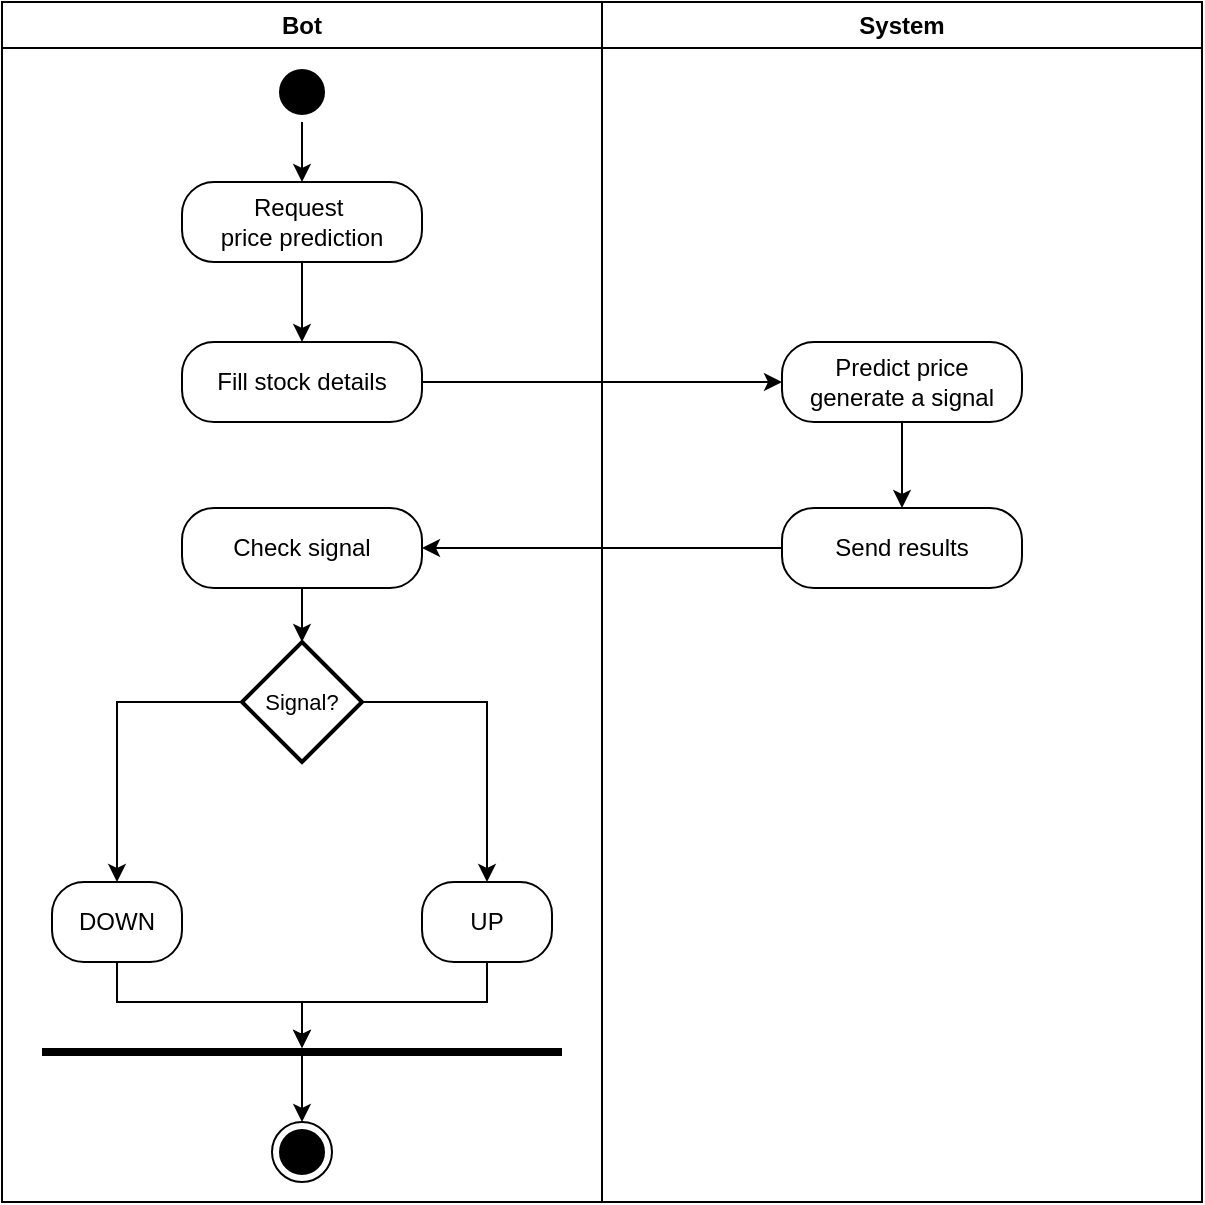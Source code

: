 <mxfile version="24.8.6">
  <diagram name="Page-1" id="e7e014a7-5840-1c2e-5031-d8a46d1fe8dd">
    <mxGraphModel dx="954" dy="626" grid="1" gridSize="10" guides="1" tooltips="1" connect="1" arrows="1" fold="1" page="1" pageScale="1" pageWidth="1169" pageHeight="826" background="none" math="0" shadow="0">
      <root>
        <mxCell id="0" />
        <mxCell id="1" parent="0" />
        <mxCell id="2" value="Bot" style="swimlane;whiteSpace=wrap;strokeColor=default;" parent="1" vertex="1">
          <mxGeometry x="300" y="120" width="300" height="600" as="geometry" />
        </mxCell>
        <mxCell id="5" value="" style="ellipse;shape=startState;fillColor=#000000;strokeColor=default;" parent="2" vertex="1">
          <mxGeometry x="135" y="30" width="30" height="30" as="geometry" />
        </mxCell>
        <mxCell id="dX1tPgIVMrB4nz6N0DZW-41" value="Request&amp;nbsp;&lt;div&gt;price prediction&lt;/div&gt;" style="rounded=1;whiteSpace=wrap;html=1;arcSize=40;fontColor=#000000;fillColor=#FFFFFF;strokeColor=#000000;shadow=0;" parent="2" vertex="1">
          <mxGeometry x="90" y="90" width="120" height="40" as="geometry" />
        </mxCell>
        <mxCell id="dX1tPgIVMrB4nz6N0DZW-43" value="&lt;div&gt;Fill stock details&lt;/div&gt;" style="rounded=1;whiteSpace=wrap;html=1;arcSize=40;fontColor=#000000;fillColor=#FFFFFF;strokeColor=#000000;shadow=0;" parent="2" vertex="1">
          <mxGeometry x="90" y="170" width="120" height="40" as="geometry" />
        </mxCell>
        <mxCell id="dX1tPgIVMrB4nz6N0DZW-72" value="" style="edgeStyle=orthogonalEdgeStyle;rounded=0;orthogonalLoop=1;jettySize=auto;html=1;" parent="2" source="dX1tPgIVMrB4nz6N0DZW-50" target="dX1tPgIVMrB4nz6N0DZW-66" edge="1">
          <mxGeometry relative="1" as="geometry" />
        </mxCell>
        <mxCell id="dX1tPgIVMrB4nz6N0DZW-50" value="&lt;div&gt;DOWN&lt;/div&gt;" style="rounded=1;whiteSpace=wrap;html=1;arcSize=40;fontColor=#000000;fillColor=#FFFFFF;strokeColor=#000000;shadow=0;" parent="2" vertex="1">
          <mxGeometry x="25" y="440" width="65" height="40" as="geometry" />
        </mxCell>
        <mxCell id="dX1tPgIVMrB4nz6N0DZW-49" value="&lt;div&gt;Check signal&lt;/div&gt;" style="rounded=1;whiteSpace=wrap;html=1;arcSize=40;fontColor=#000000;fillColor=#FFFFFF;strokeColor=#000000;shadow=0;" parent="2" vertex="1">
          <mxGeometry x="90" y="253" width="120" height="40" as="geometry" />
        </mxCell>
        <mxCell id="dX1tPgIVMrB4nz6N0DZW-59" value="" style="edgeStyle=orthogonalEdgeStyle;rounded=0;orthogonalLoop=1;jettySize=auto;html=1;exitX=0.5;exitY=1;exitDx=0;exitDy=0;entryX=0.5;entryY=0;entryDx=0;entryDy=0;" parent="2" source="5" target="dX1tPgIVMrB4nz6N0DZW-41" edge="1">
          <mxGeometry relative="1" as="geometry">
            <mxPoint x="250" y="390" as="targetPoint" />
          </mxGeometry>
        </mxCell>
        <mxCell id="dX1tPgIVMrB4nz6N0DZW-53" value="&lt;font style=&quot;font-size: 11px;&quot;&gt;Signal?&lt;/font&gt;" style="strokeWidth=2;html=1;shape=mxgraph.flowchart.decision;whiteSpace=wrap;" parent="2" vertex="1">
          <mxGeometry x="120" y="320" width="60" height="60" as="geometry" />
        </mxCell>
        <mxCell id="dX1tPgIVMrB4nz6N0DZW-60" value="" style="edgeStyle=orthogonalEdgeStyle;rounded=0;orthogonalLoop=1;jettySize=auto;html=1;exitX=0.5;exitY=1;exitDx=0;exitDy=0;entryX=0.5;entryY=0;entryDx=0;entryDy=0;" parent="2" source="dX1tPgIVMrB4nz6N0DZW-41" target="dX1tPgIVMrB4nz6N0DZW-43" edge="1">
          <mxGeometry relative="1" as="geometry">
            <mxPoint x="180" y="400" as="sourcePoint" />
            <mxPoint x="260" y="400" as="targetPoint" />
          </mxGeometry>
        </mxCell>
        <mxCell id="dX1tPgIVMrB4nz6N0DZW-64" value="" style="edgeStyle=orthogonalEdgeStyle;rounded=0;orthogonalLoop=1;jettySize=auto;html=1;exitX=0.5;exitY=1;exitDx=0;exitDy=0;entryX=0.5;entryY=0;entryDx=0;entryDy=0;entryPerimeter=0;" parent="2" source="dX1tPgIVMrB4nz6N0DZW-49" target="dX1tPgIVMrB4nz6N0DZW-53" edge="1">
          <mxGeometry relative="1" as="geometry">
            <mxPoint x="125" y="350" as="sourcePoint" />
            <mxPoint x="205" y="350" as="targetPoint" />
          </mxGeometry>
        </mxCell>
        <mxCell id="dX1tPgIVMrB4nz6N0DZW-74" value="" style="edgeStyle=orthogonalEdgeStyle;rounded=0;orthogonalLoop=1;jettySize=auto;html=1;" parent="2" source="dX1tPgIVMrB4nz6N0DZW-68" target="dX1tPgIVMrB4nz6N0DZW-66" edge="1">
          <mxGeometry relative="1" as="geometry" />
        </mxCell>
        <mxCell id="dX1tPgIVMrB4nz6N0DZW-68" value="&lt;div&gt;UP&lt;/div&gt;" style="rounded=1;whiteSpace=wrap;html=1;arcSize=40;fontColor=#000000;fillColor=#FFFFFF;strokeColor=#000000;shadow=0;" parent="2" vertex="1">
          <mxGeometry x="210" y="440" width="65" height="40" as="geometry" />
        </mxCell>
        <mxCell id="dX1tPgIVMrB4nz6N0DZW-65" value="" style="edgeStyle=orthogonalEdgeStyle;rounded=0;orthogonalLoop=1;jettySize=auto;html=1;exitX=1;exitY=0.5;exitDx=0;exitDy=0;exitPerimeter=0;entryX=0.5;entryY=0;entryDx=0;entryDy=0;" parent="2" source="dX1tPgIVMrB4nz6N0DZW-53" target="dX1tPgIVMrB4nz6N0DZW-68" edge="1">
          <mxGeometry relative="1" as="geometry">
            <mxPoint x="185" y="400" as="sourcePoint" />
            <mxPoint x="265" y="400" as="targetPoint" />
          </mxGeometry>
        </mxCell>
        <mxCell id="dX1tPgIVMrB4nz6N0DZW-70" value="" style="edgeStyle=orthogonalEdgeStyle;rounded=0;orthogonalLoop=1;jettySize=auto;html=1;exitX=0;exitY=0.5;exitDx=0;exitDy=0;exitPerimeter=0;entryX=0.5;entryY=0;entryDx=0;entryDy=0;" parent="2" source="dX1tPgIVMrB4nz6N0DZW-53" target="dX1tPgIVMrB4nz6N0DZW-50" edge="1">
          <mxGeometry relative="1" as="geometry">
            <mxPoint x="205" y="420" as="sourcePoint" />
            <mxPoint x="285" y="420" as="targetPoint" />
          </mxGeometry>
        </mxCell>
        <mxCell id="dX1tPgIVMrB4nz6N0DZW-66" value="" style="line;strokeWidth=4;html=1;perimeter=backbonePerimeter;points=[];outlineConnect=0;" parent="2" vertex="1">
          <mxGeometry x="20" y="520" width="260" height="10" as="geometry" />
        </mxCell>
        <mxCell id="3" value="System" style="swimlane;whiteSpace=wrap;strokeColor=default;" parent="1" vertex="1">
          <mxGeometry x="600" y="120" width="300" height="600" as="geometry" />
        </mxCell>
        <mxCell id="dX1tPgIVMrB4nz6N0DZW-44" value="&lt;div&gt;Predict price&lt;/div&gt;&lt;div&gt;generate a signal&lt;/div&gt;" style="rounded=1;whiteSpace=wrap;html=1;arcSize=40;fontColor=#000000;fillColor=#FFFFFF;strokeColor=#000000;shadow=0;" parent="3" vertex="1">
          <mxGeometry x="90" y="170" width="120" height="40" as="geometry" />
        </mxCell>
        <mxCell id="dX1tPgIVMrB4nz6N0DZW-51" value="Send results" style="rounded=1;whiteSpace=wrap;html=1;arcSize=40;fontColor=#000000;fillColor=#FFFFFF;strokeColor=#000000;shadow=0;" parent="3" vertex="1">
          <mxGeometry x="90" y="253" width="120" height="40" as="geometry" />
        </mxCell>
        <mxCell id="dX1tPgIVMrB4nz6N0DZW-62" value="" style="edgeStyle=orthogonalEdgeStyle;rounded=0;orthogonalLoop=1;jettySize=auto;html=1;exitX=0.5;exitY=1;exitDx=0;exitDy=0;entryX=0.5;entryY=0;entryDx=0;entryDy=0;" parent="3" source="dX1tPgIVMrB4nz6N0DZW-44" target="dX1tPgIVMrB4nz6N0DZW-51" edge="1">
          <mxGeometry relative="1" as="geometry">
            <mxPoint x="110" y="260" as="sourcePoint" />
            <mxPoint x="190" y="260" as="targetPoint" />
          </mxGeometry>
        </mxCell>
        <mxCell id="dX1tPgIVMrB4nz6N0DZW-61" value="" style="edgeStyle=orthogonalEdgeStyle;rounded=0;orthogonalLoop=1;jettySize=auto;html=1;exitX=1;exitY=0.5;exitDx=0;exitDy=0;entryX=0;entryY=0.5;entryDx=0;entryDy=0;" parent="1" source="dX1tPgIVMrB4nz6N0DZW-43" target="dX1tPgIVMrB4nz6N0DZW-44" edge="1">
          <mxGeometry relative="1" as="geometry">
            <mxPoint x="545" y="339.8" as="sourcePoint" />
            <mxPoint x="625" y="339.8" as="targetPoint" />
          </mxGeometry>
        </mxCell>
        <mxCell id="dX1tPgIVMrB4nz6N0DZW-63" value="" style="edgeStyle=orthogonalEdgeStyle;rounded=0;orthogonalLoop=1;jettySize=auto;html=1;entryX=1;entryY=0.5;entryDx=0;entryDy=0;exitX=0;exitY=0.5;exitDx=0;exitDy=0;" parent="1" source="dX1tPgIVMrB4nz6N0DZW-51" target="dX1tPgIVMrB4nz6N0DZW-49" edge="1">
          <mxGeometry relative="1" as="geometry">
            <mxPoint x="570" y="419.8" as="sourcePoint" />
            <mxPoint x="650" y="419.8" as="targetPoint" />
          </mxGeometry>
        </mxCell>
        <mxCell id="dX1tPgIVMrB4nz6N0DZW-76" value="" style="edgeStyle=orthogonalEdgeStyle;rounded=0;orthogonalLoop=1;jettySize=auto;html=1;entryX=0.5;entryY=0;entryDx=0;entryDy=0;" parent="1" source="dX1tPgIVMrB4nz6N0DZW-66" target="dX1tPgIVMrB4nz6N0DZW-77" edge="1">
          <mxGeometry relative="1" as="geometry">
            <mxPoint x="460" y="735" as="targetPoint" />
          </mxGeometry>
        </mxCell>
        <mxCell id="dX1tPgIVMrB4nz6N0DZW-77" value="" style="ellipse;html=1;shape=endState;fillColor=#000000;strokeColor=#000000;" parent="1" vertex="1">
          <mxGeometry x="435" y="680" width="30" height="30" as="geometry" />
        </mxCell>
      </root>
    </mxGraphModel>
  </diagram>
</mxfile>
